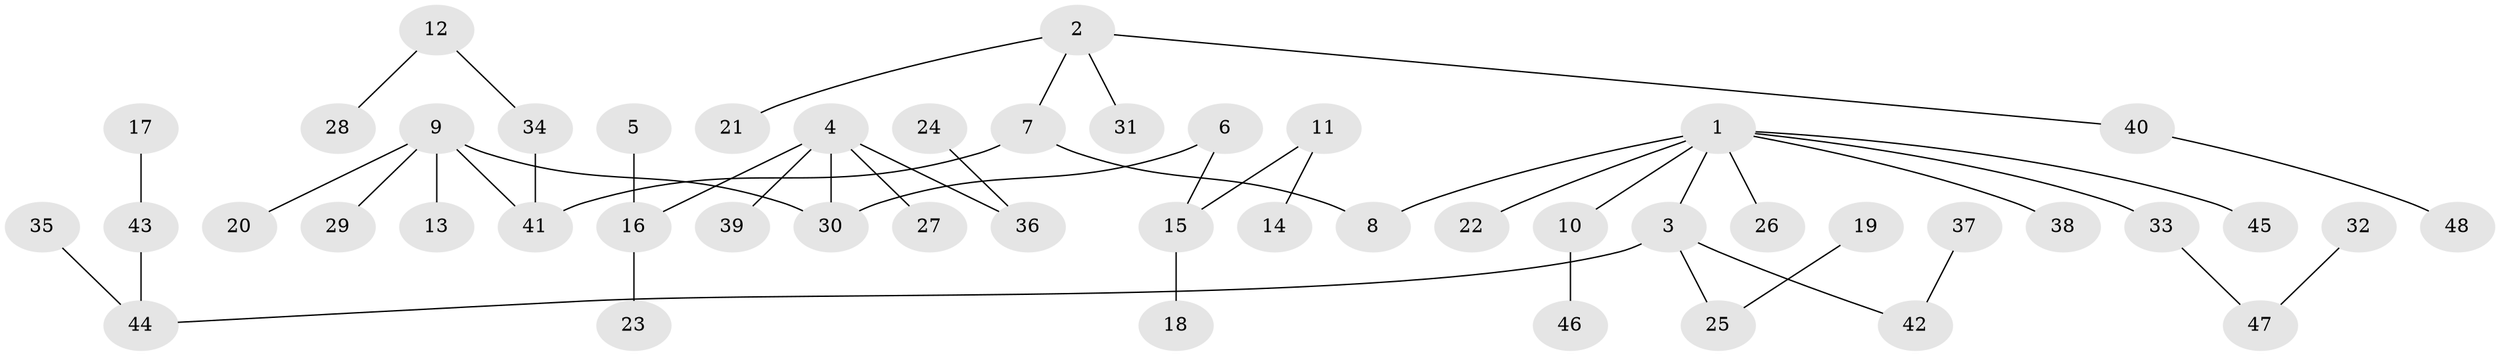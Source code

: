 // original degree distribution, {5: 0.042105263157894736, 4: 0.09473684210526316, 1: 0.5263157894736842, 6: 0.021052631578947368, 3: 0.10526315789473684, 2: 0.21052631578947367}
// Generated by graph-tools (version 1.1) at 2025/02/03/09/25 03:02:22]
// undirected, 48 vertices, 47 edges
graph export_dot {
graph [start="1"]
  node [color=gray90,style=filled];
  1;
  2;
  3;
  4;
  5;
  6;
  7;
  8;
  9;
  10;
  11;
  12;
  13;
  14;
  15;
  16;
  17;
  18;
  19;
  20;
  21;
  22;
  23;
  24;
  25;
  26;
  27;
  28;
  29;
  30;
  31;
  32;
  33;
  34;
  35;
  36;
  37;
  38;
  39;
  40;
  41;
  42;
  43;
  44;
  45;
  46;
  47;
  48;
  1 -- 3 [weight=1.0];
  1 -- 8 [weight=1.0];
  1 -- 10 [weight=1.0];
  1 -- 22 [weight=1.0];
  1 -- 26 [weight=1.0];
  1 -- 33 [weight=1.0];
  1 -- 38 [weight=1.0];
  1 -- 45 [weight=1.0];
  2 -- 7 [weight=1.0];
  2 -- 21 [weight=1.0];
  2 -- 31 [weight=1.0];
  2 -- 40 [weight=1.0];
  3 -- 25 [weight=1.0];
  3 -- 42 [weight=1.0];
  3 -- 44 [weight=1.0];
  4 -- 16 [weight=1.0];
  4 -- 27 [weight=1.0];
  4 -- 30 [weight=1.0];
  4 -- 36 [weight=1.0];
  4 -- 39 [weight=1.0];
  5 -- 16 [weight=1.0];
  6 -- 15 [weight=1.0];
  6 -- 30 [weight=1.0];
  7 -- 8 [weight=1.0];
  7 -- 41 [weight=1.0];
  9 -- 13 [weight=1.0];
  9 -- 20 [weight=1.0];
  9 -- 29 [weight=1.0];
  9 -- 30 [weight=1.0];
  9 -- 41 [weight=1.0];
  10 -- 46 [weight=1.0];
  11 -- 14 [weight=1.0];
  11 -- 15 [weight=1.0];
  12 -- 28 [weight=1.0];
  12 -- 34 [weight=1.0];
  15 -- 18 [weight=1.0];
  16 -- 23 [weight=1.0];
  17 -- 43 [weight=1.0];
  19 -- 25 [weight=1.0];
  24 -- 36 [weight=1.0];
  32 -- 47 [weight=1.0];
  33 -- 47 [weight=1.0];
  34 -- 41 [weight=1.0];
  35 -- 44 [weight=1.0];
  37 -- 42 [weight=1.0];
  40 -- 48 [weight=1.0];
  43 -- 44 [weight=1.0];
}
